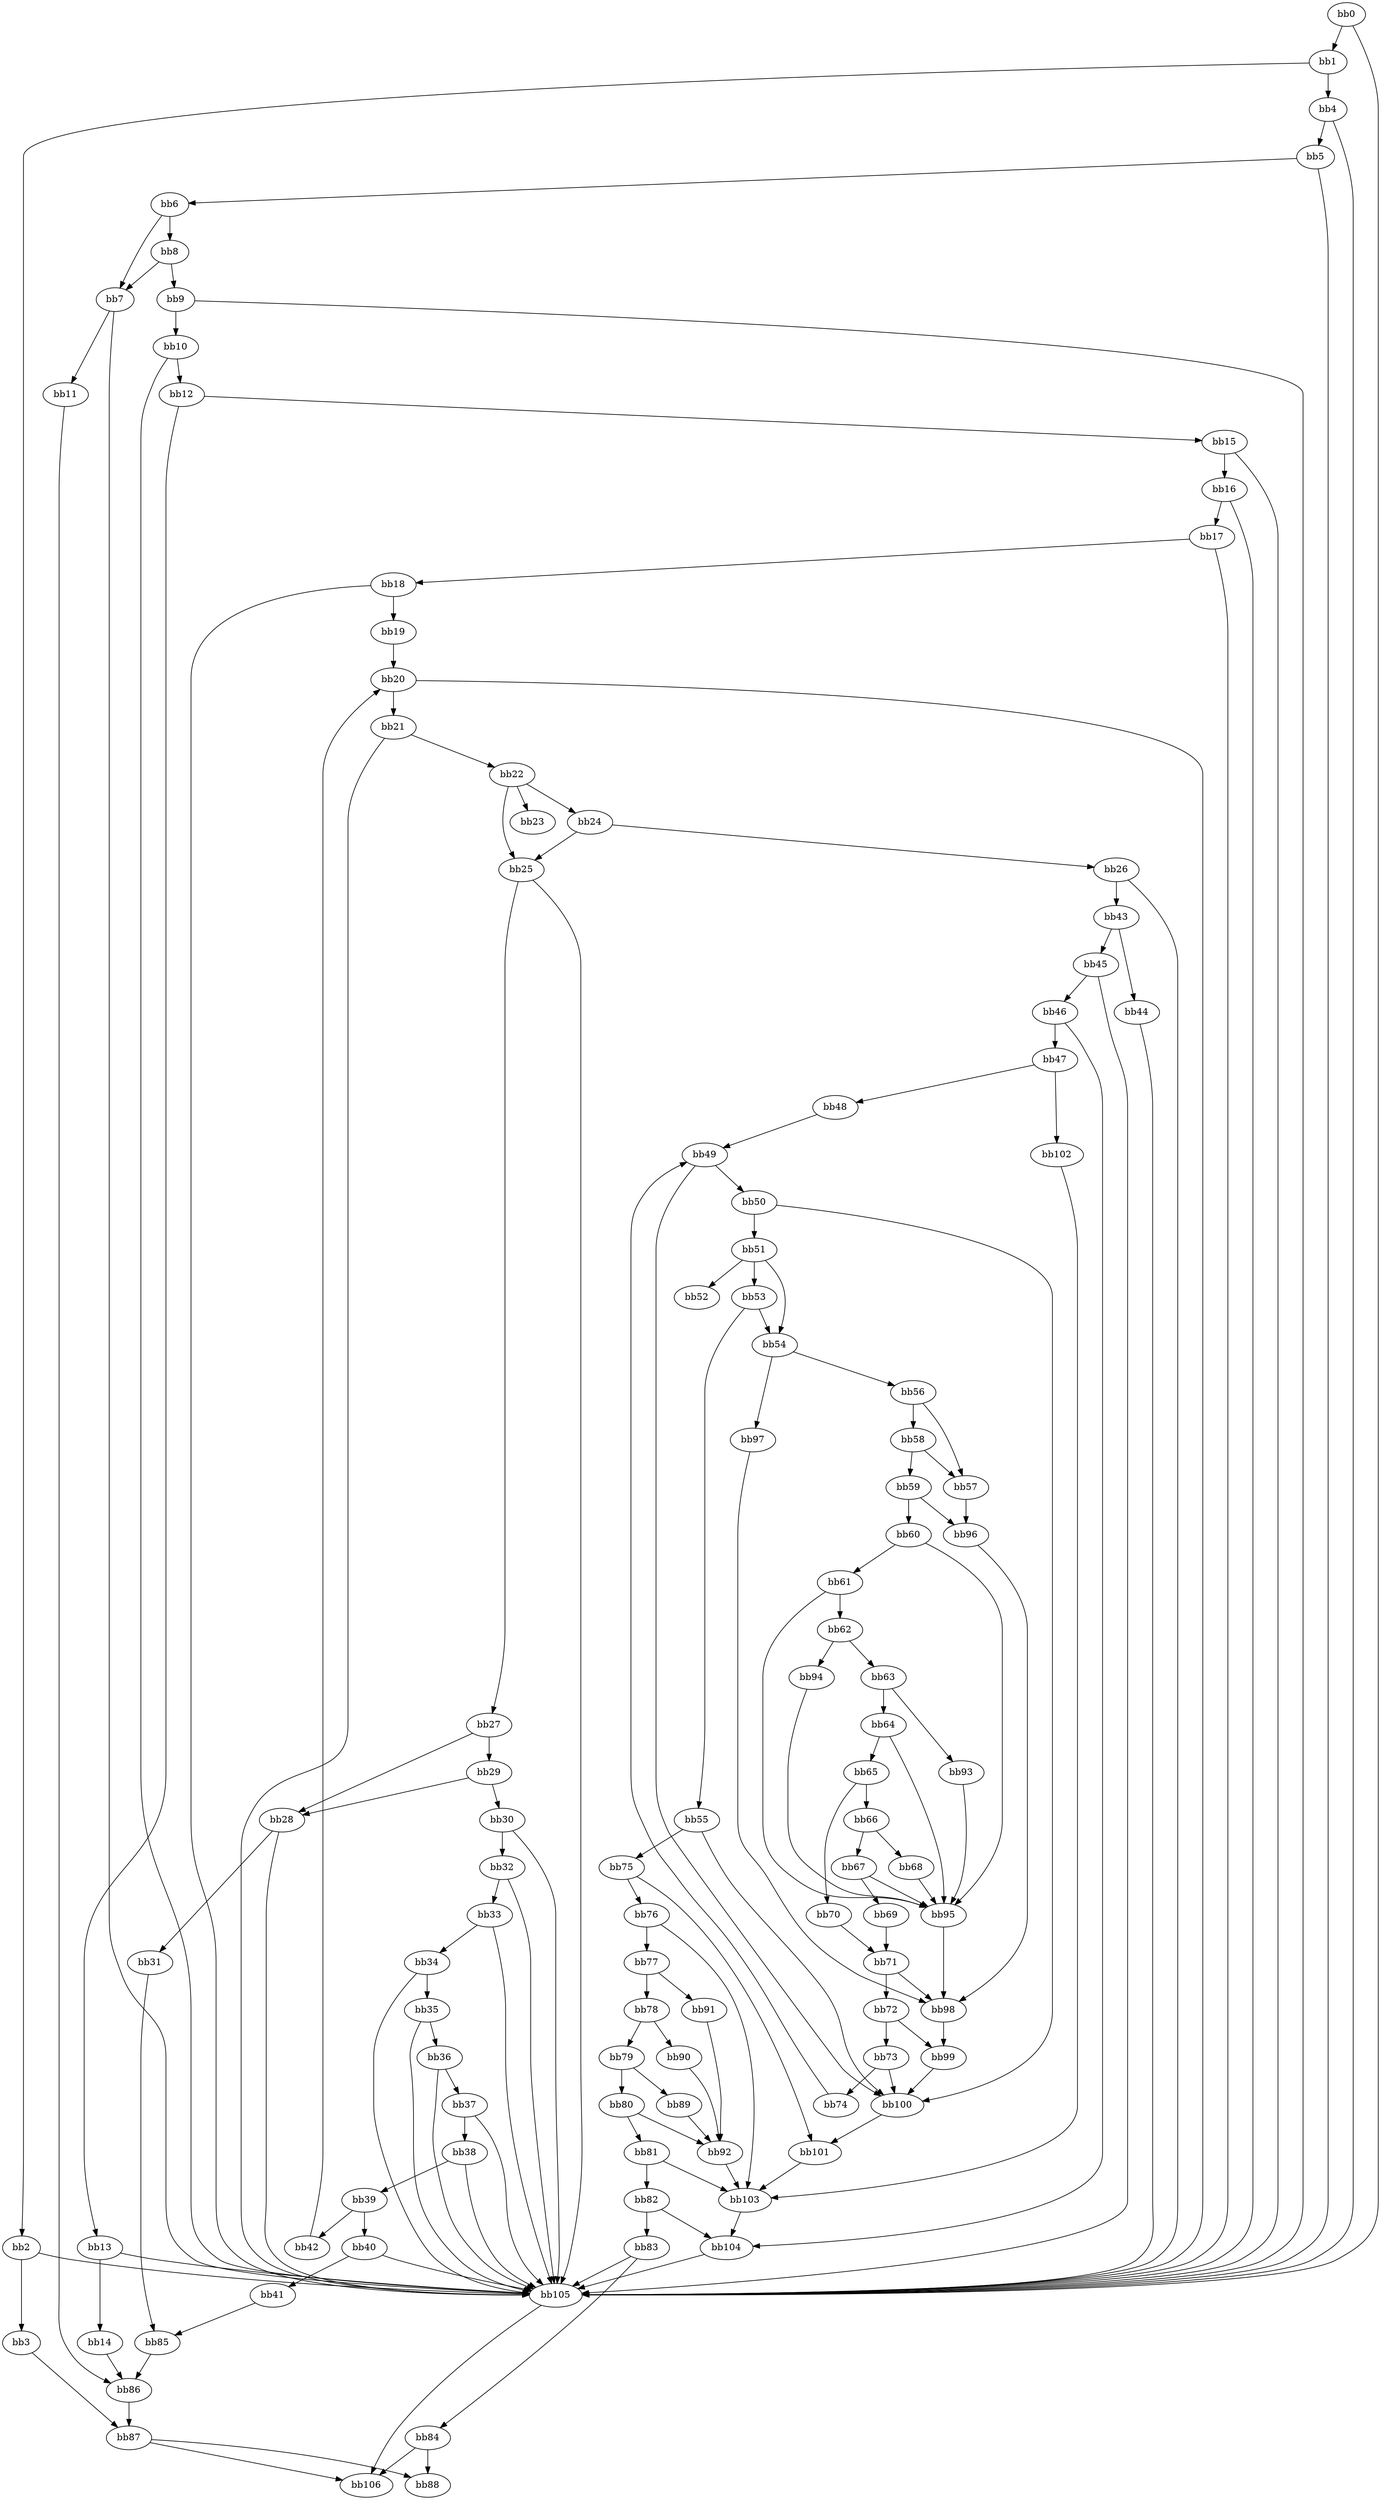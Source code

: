 digraph {
    0 [ label = "bb0\l" ]
    1 [ label = "bb1\l" ]
    2 [ label = "bb2\l" ]
    3 [ label = "bb3\l" ]
    4 [ label = "bb4\l" ]
    5 [ label = "bb5\l" ]
    6 [ label = "bb6\l" ]
    7 [ label = "bb7\l" ]
    8 [ label = "bb8\l" ]
    9 [ label = "bb9\l" ]
    10 [ label = "bb10\l" ]
    11 [ label = "bb11\l" ]
    12 [ label = "bb12\l" ]
    13 [ label = "bb13\l" ]
    14 [ label = "bb14\l" ]
    15 [ label = "bb15\l" ]
    16 [ label = "bb16\l" ]
    17 [ label = "bb17\l" ]
    18 [ label = "bb18\l" ]
    19 [ label = "bb19\l" ]
    20 [ label = "bb20\l" ]
    21 [ label = "bb21\l" ]
    22 [ label = "bb22\l" ]
    23 [ label = "bb23\l" ]
    24 [ label = "bb24\l" ]
    25 [ label = "bb25\l" ]
    26 [ label = "bb26\l" ]
    27 [ label = "bb27\l" ]
    28 [ label = "bb28\l" ]
    29 [ label = "bb29\l" ]
    30 [ label = "bb30\l" ]
    31 [ label = "bb31\l" ]
    32 [ label = "bb32\l" ]
    33 [ label = "bb33\l" ]
    34 [ label = "bb34\l" ]
    35 [ label = "bb35\l" ]
    36 [ label = "bb36\l" ]
    37 [ label = "bb37\l" ]
    38 [ label = "bb38\l" ]
    39 [ label = "bb39\l" ]
    40 [ label = "bb40\l" ]
    41 [ label = "bb41\l" ]
    42 [ label = "bb42\l" ]
    43 [ label = "bb43\l" ]
    44 [ label = "bb44\l" ]
    45 [ label = "bb45\l" ]
    46 [ label = "bb46\l" ]
    47 [ label = "bb47\l" ]
    48 [ label = "bb48\l" ]
    49 [ label = "bb49\l" ]
    50 [ label = "bb50\l" ]
    51 [ label = "bb51\l" ]
    52 [ label = "bb52\l" ]
    53 [ label = "bb53\l" ]
    54 [ label = "bb54\l" ]
    55 [ label = "bb55\l" ]
    56 [ label = "bb56\l" ]
    57 [ label = "bb57\l" ]
    58 [ label = "bb58\l" ]
    59 [ label = "bb59\l" ]
    60 [ label = "bb60\l" ]
    61 [ label = "bb61\l" ]
    62 [ label = "bb62\l" ]
    63 [ label = "bb63\l" ]
    64 [ label = "bb64\l" ]
    65 [ label = "bb65\l" ]
    66 [ label = "bb66\l" ]
    67 [ label = "bb67\l" ]
    68 [ label = "bb68\l" ]
    69 [ label = "bb69\l" ]
    70 [ label = "bb70\l" ]
    71 [ label = "bb71\l" ]
    72 [ label = "bb72\l" ]
    73 [ label = "bb73\l" ]
    74 [ label = "bb74\l" ]
    75 [ label = "bb75\l" ]
    76 [ label = "bb76\l" ]
    77 [ label = "bb77\l" ]
    78 [ label = "bb78\l" ]
    79 [ label = "bb79\l" ]
    80 [ label = "bb80\l" ]
    81 [ label = "bb81\l" ]
    82 [ label = "bb82\l" ]
    83 [ label = "bb83\l" ]
    84 [ label = "bb84\l" ]
    85 [ label = "bb85\l" ]
    86 [ label = "bb86\l" ]
    87 [ label = "bb87\l" ]
    88 [ label = "bb88\l" ]
    89 [ label = "bb89\l" ]
    90 [ label = "bb90\l" ]
    91 [ label = "bb91\l" ]
    92 [ label = "bb92\l" ]
    93 [ label = "bb93\l" ]
    94 [ label = "bb94\l" ]
    95 [ label = "bb95\l" ]
    96 [ label = "bb96\l" ]
    97 [ label = "bb97\l" ]
    98 [ label = "bb98\l" ]
    99 [ label = "bb99\l" ]
    100 [ label = "bb100\l" ]
    101 [ label = "bb101\l" ]
    102 [ label = "bb102\l" ]
    103 [ label = "bb103\l" ]
    104 [ label = "bb104\l" ]
    105 [ label = "bb105\l" ]
    106 [ label = "bb106\l" ]
    0 -> 1 [ ]
    0 -> 105 [ ]
    1 -> 2 [ ]
    1 -> 4 [ ]
    2 -> 3 [ ]
    2 -> 105 [ ]
    3 -> 87 [ ]
    4 -> 5 [ ]
    4 -> 105 [ ]
    5 -> 6 [ ]
    5 -> 105 [ ]
    6 -> 7 [ ]
    6 -> 8 [ ]
    7 -> 11 [ ]
    7 -> 105 [ ]
    8 -> 7 [ ]
    8 -> 9 [ ]
    9 -> 10 [ ]
    9 -> 105 [ ]
    10 -> 12 [ ]
    10 -> 105 [ ]
    11 -> 86 [ ]
    12 -> 13 [ ]
    12 -> 15 [ ]
    13 -> 14 [ ]
    13 -> 105 [ ]
    14 -> 86 [ ]
    15 -> 16 [ ]
    15 -> 105 [ ]
    16 -> 17 [ ]
    16 -> 105 [ ]
    17 -> 18 [ ]
    17 -> 105 [ ]
    18 -> 19 [ ]
    18 -> 105 [ ]
    19 -> 20 [ ]
    20 -> 21 [ ]
    20 -> 105 [ ]
    21 -> 22 [ ]
    21 -> 105 [ ]
    22 -> 23 [ ]
    22 -> 24 [ ]
    22 -> 25 [ ]
    24 -> 25 [ ]
    24 -> 26 [ ]
    25 -> 27 [ ]
    25 -> 105 [ ]
    26 -> 43 [ ]
    26 -> 105 [ ]
    27 -> 28 [ ]
    27 -> 29 [ ]
    28 -> 31 [ ]
    28 -> 105 [ ]
    29 -> 28 [ ]
    29 -> 30 [ ]
    30 -> 32 [ ]
    30 -> 105 [ ]
    31 -> 85 [ ]
    32 -> 33 [ ]
    32 -> 105 [ ]
    33 -> 34 [ ]
    33 -> 105 [ ]
    34 -> 35 [ ]
    34 -> 105 [ ]
    35 -> 36 [ ]
    35 -> 105 [ ]
    36 -> 37 [ ]
    36 -> 105 [ ]
    37 -> 38 [ ]
    37 -> 105 [ ]
    38 -> 39 [ ]
    38 -> 105 [ ]
    39 -> 40 [ ]
    39 -> 42 [ ]
    40 -> 41 [ ]
    40 -> 105 [ ]
    41 -> 85 [ ]
    42 -> 20 [ ]
    43 -> 44 [ ]
    43 -> 45 [ ]
    44 -> 105 [ ]
    45 -> 46 [ ]
    45 -> 105 [ ]
    46 -> 47 [ ]
    46 -> 104 [ ]
    47 -> 48 [ ]
    47 -> 102 [ ]
    48 -> 49 [ ]
    49 -> 50 [ ]
    49 -> 100 [ ]
    50 -> 51 [ ]
    50 -> 100 [ ]
    51 -> 52 [ ]
    51 -> 53 [ ]
    51 -> 54 [ ]
    53 -> 54 [ ]
    53 -> 55 [ ]
    54 -> 56 [ ]
    54 -> 97 [ ]
    55 -> 75 [ ]
    55 -> 100 [ ]
    56 -> 57 [ ]
    56 -> 58 [ ]
    57 -> 96 [ ]
    58 -> 57 [ ]
    58 -> 59 [ ]
    59 -> 60 [ ]
    59 -> 96 [ ]
    60 -> 61 [ ]
    60 -> 95 [ ]
    61 -> 62 [ ]
    61 -> 95 [ ]
    62 -> 63 [ ]
    62 -> 94 [ ]
    63 -> 64 [ ]
    63 -> 93 [ ]
    64 -> 65 [ ]
    64 -> 95 [ ]
    65 -> 66 [ ]
    65 -> 70 [ ]
    66 -> 67 [ ]
    66 -> 68 [ ]
    67 -> 69 [ ]
    67 -> 95 [ ]
    68 -> 95 [ ]
    69 -> 71 [ ]
    70 -> 71 [ ]
    71 -> 72 [ ]
    71 -> 98 [ ]
    72 -> 73 [ ]
    72 -> 99 [ ]
    73 -> 74 [ ]
    73 -> 100 [ ]
    74 -> 49 [ ]
    75 -> 76 [ ]
    75 -> 101 [ ]
    76 -> 77 [ ]
    76 -> 103 [ ]
    77 -> 78 [ ]
    77 -> 91 [ ]
    78 -> 79 [ ]
    78 -> 90 [ ]
    79 -> 80 [ ]
    79 -> 89 [ ]
    80 -> 81 [ ]
    80 -> 92 [ ]
    81 -> 82 [ ]
    81 -> 103 [ ]
    82 -> 83 [ ]
    82 -> 104 [ ]
    83 -> 84 [ ]
    83 -> 105 [ ]
    84 -> 88 [ ]
    84 -> 106 [ ]
    85 -> 86 [ ]
    86 -> 87 [ ]
    87 -> 88 [ ]
    87 -> 106 [ ]
    89 -> 92 [ ]
    90 -> 92 [ ]
    91 -> 92 [ ]
    92 -> 103 [ ]
    93 -> 95 [ ]
    94 -> 95 [ ]
    95 -> 98 [ ]
    96 -> 98 [ ]
    97 -> 98 [ ]
    98 -> 99 [ ]
    99 -> 100 [ ]
    100 -> 101 [ ]
    101 -> 103 [ ]
    102 -> 103 [ ]
    103 -> 104 [ ]
    104 -> 105 [ ]
    105 -> 106 [ ]
}

